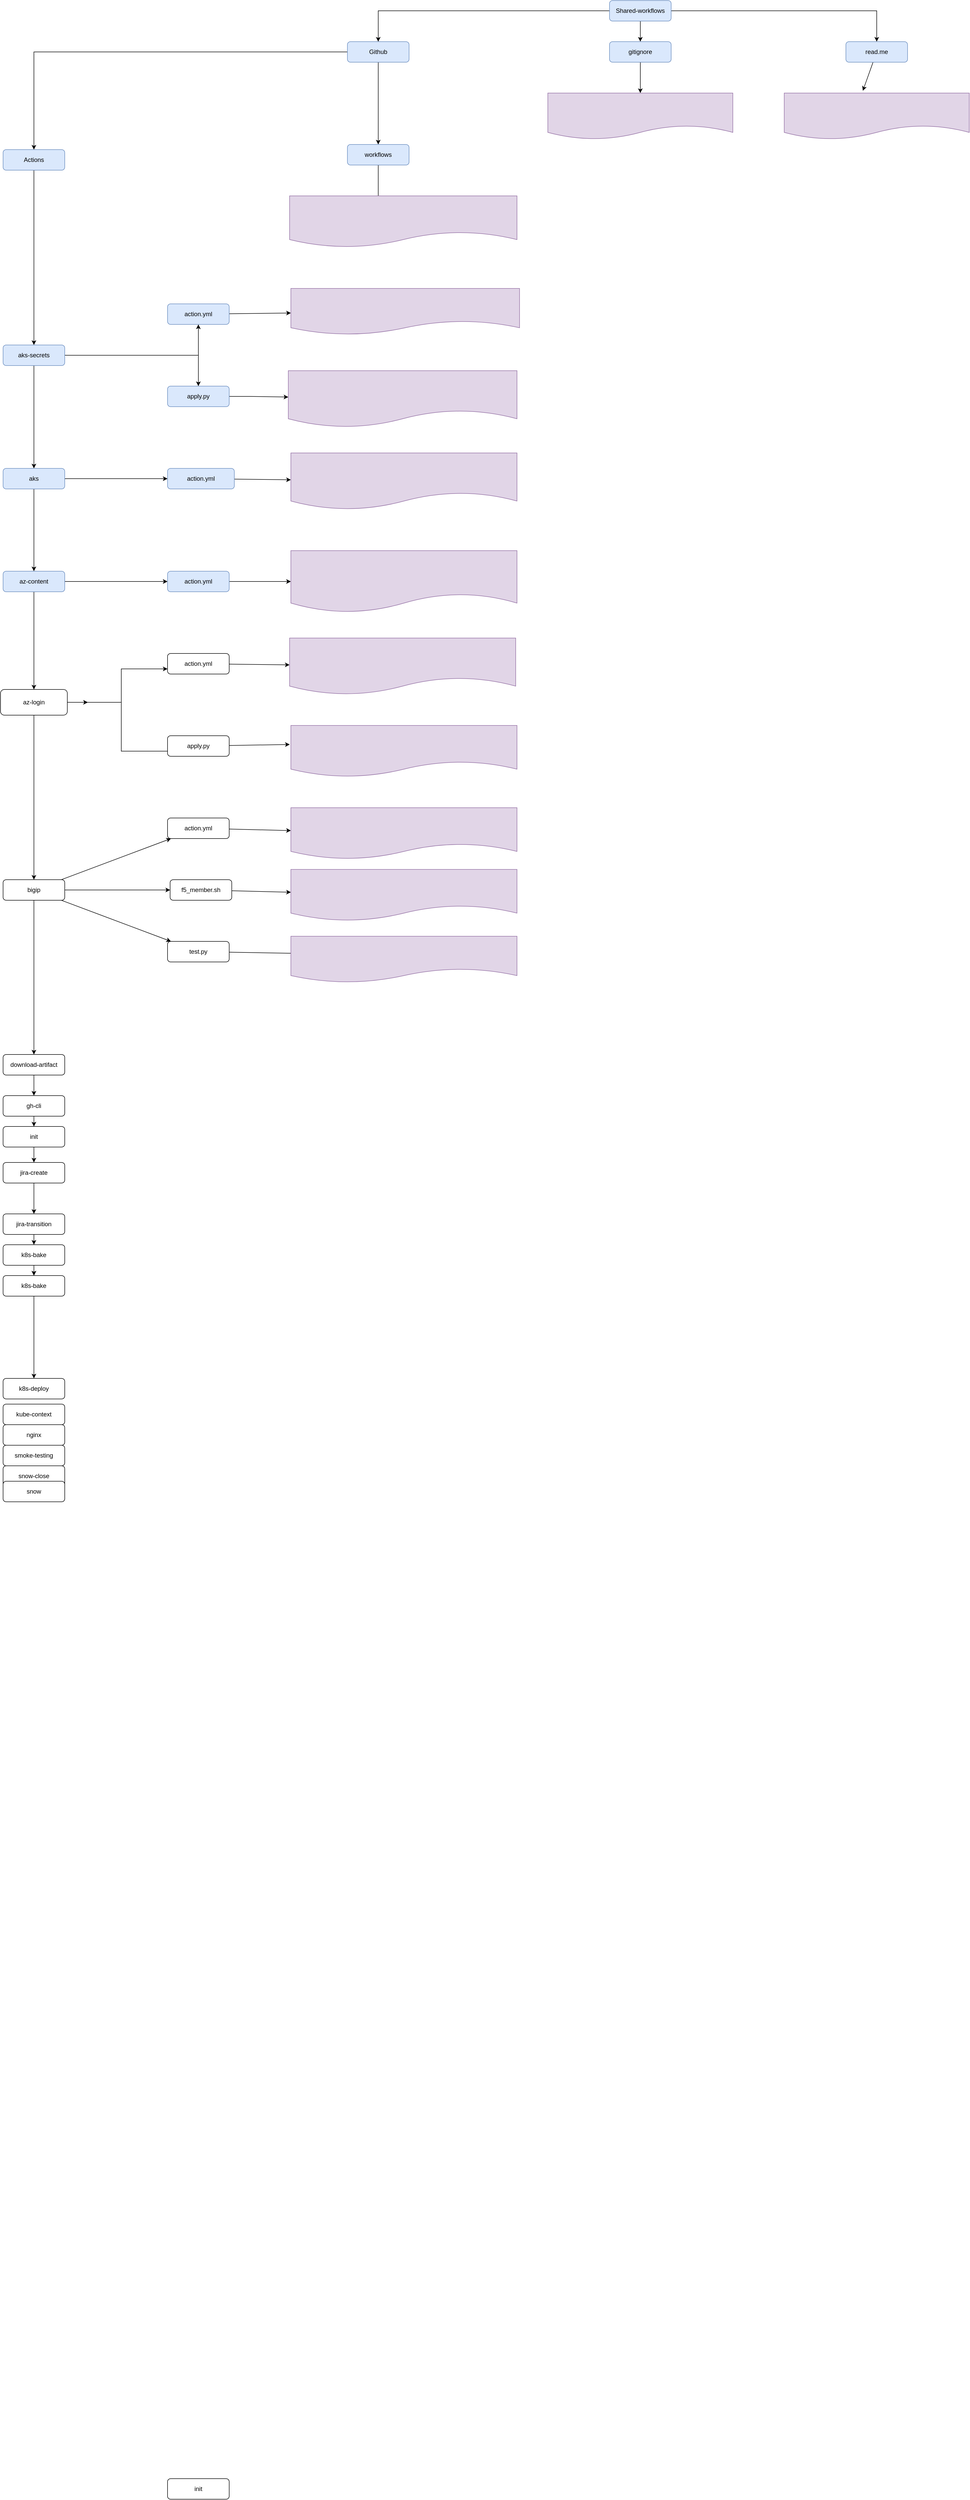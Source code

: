 <mxfile version="20.5.3" type="github">
  <diagram id="C5RBs43oDa-KdzZeNtuy" name="Page-1">
    <mxGraphModel dx="1371" dy="4034" grid="1" gridSize="10" guides="1" tooltips="1" connect="1" arrows="1" fold="1" page="1" pageScale="1" pageWidth="2339" pageHeight="3300" math="0" shadow="0">
      <root>
        <mxCell id="WIyWlLk6GJQsqaUBKTNV-0" />
        <mxCell id="WIyWlLk6GJQsqaUBKTNV-1" parent="WIyWlLk6GJQsqaUBKTNV-0" />
        <mxCell id="0Xy0scqHW2xPj2-DiVGG-118" value="" style="edgeStyle=orthogonalEdgeStyle;rounded=0;orthogonalLoop=1;jettySize=auto;html=1;" edge="1" parent="WIyWlLk6GJQsqaUBKTNV-1" source="0Xy0scqHW2xPj2-DiVGG-0" target="0Xy0scqHW2xPj2-DiVGG-21">
          <mxGeometry relative="1" as="geometry" />
        </mxCell>
        <mxCell id="0Xy0scqHW2xPj2-DiVGG-210" value="" style="edgeStyle=none;rounded=0;orthogonalLoop=1;jettySize=auto;html=1;fontColor=#000000;" edge="1" parent="WIyWlLk6GJQsqaUBKTNV-1" source="0Xy0scqHW2xPj2-DiVGG-0" target="0Xy0scqHW2xPj2-DiVGG-209">
          <mxGeometry relative="1" as="geometry" />
        </mxCell>
        <mxCell id="0Xy0scqHW2xPj2-DiVGG-0" value="&lt;font color=&quot;#000000&quot;&gt;Github&lt;/font&gt;" style="rounded=1;whiteSpace=wrap;html=1;fontSize=12;glass=0;strokeWidth=1;shadow=0;fillColor=#dae8fc;strokeColor=#6c8ebf;" vertex="1" parent="WIyWlLk6GJQsqaUBKTNV-1">
          <mxGeometry x="910" y="-190" width="120" height="40" as="geometry" />
        </mxCell>
        <mxCell id="0Xy0scqHW2xPj2-DiVGG-37" value="" style="edgeStyle=orthogonalEdgeStyle;rounded=0;orthogonalLoop=1;jettySize=auto;html=1;" edge="1" parent="WIyWlLk6GJQsqaUBKTNV-1" source="0Xy0scqHW2xPj2-DiVGG-20" target="0Xy0scqHW2xPj2-DiVGG-31">
          <mxGeometry relative="1" as="geometry" />
        </mxCell>
        <mxCell id="0Xy0scqHW2xPj2-DiVGG-93" value="" style="edgeStyle=orthogonalEdgeStyle;rounded=0;orthogonalLoop=1;jettySize=auto;html=1;" edge="1" parent="WIyWlLk6GJQsqaUBKTNV-1" source="0Xy0scqHW2xPj2-DiVGG-20" target="0Xy0scqHW2xPj2-DiVGG-92">
          <mxGeometry relative="1" as="geometry" />
        </mxCell>
        <mxCell id="0Xy0scqHW2xPj2-DiVGG-100" value="" style="edgeStyle=orthogonalEdgeStyle;rounded=0;orthogonalLoop=1;jettySize=auto;html=1;" edge="1" parent="WIyWlLk6GJQsqaUBKTNV-1" source="0Xy0scqHW2xPj2-DiVGG-20" target="0Xy0scqHW2xPj2-DiVGG-99">
          <mxGeometry relative="1" as="geometry" />
        </mxCell>
        <mxCell id="0Xy0scqHW2xPj2-DiVGG-20" value="&lt;font color=&quot;#000000&quot;&gt;aks-secrets&lt;/font&gt;" style="rounded=1;whiteSpace=wrap;html=1;fontSize=12;glass=0;strokeWidth=1;shadow=0;fillColor=#dae8fc;strokeColor=#6c8ebf;" vertex="1" parent="WIyWlLk6GJQsqaUBKTNV-1">
          <mxGeometry x="240" y="400" width="120" height="40" as="geometry" />
        </mxCell>
        <mxCell id="0Xy0scqHW2xPj2-DiVGG-119" value="" style="edgeStyle=orthogonalEdgeStyle;rounded=0;orthogonalLoop=1;jettySize=auto;html=1;" edge="1" parent="WIyWlLk6GJQsqaUBKTNV-1" source="0Xy0scqHW2xPj2-DiVGG-21" target="0Xy0scqHW2xPj2-DiVGG-20">
          <mxGeometry relative="1" as="geometry" />
        </mxCell>
        <mxCell id="0Xy0scqHW2xPj2-DiVGG-21" value="&lt;font color=&quot;#000000&quot;&gt;Actions&lt;/font&gt;" style="rounded=1;whiteSpace=wrap;html=1;fontSize=12;glass=0;strokeWidth=1;shadow=0;fillColor=#dae8fc;strokeColor=#6c8ebf;" vertex="1" parent="WIyWlLk6GJQsqaUBKTNV-1">
          <mxGeometry x="240" y="20" width="120" height="40" as="geometry" />
        </mxCell>
        <mxCell id="0Xy0scqHW2xPj2-DiVGG-41" value="" style="edgeStyle=orthogonalEdgeStyle;rounded=0;orthogonalLoop=1;jettySize=auto;html=1;" edge="1" parent="WIyWlLk6GJQsqaUBKTNV-1" source="0Xy0scqHW2xPj2-DiVGG-29" target="0Xy0scqHW2xPj2-DiVGG-40">
          <mxGeometry relative="1" as="geometry" />
        </mxCell>
        <mxCell id="0Xy0scqHW2xPj2-DiVGG-126" value="" style="edgeStyle=orthogonalEdgeStyle;rounded=0;orthogonalLoop=1;jettySize=auto;html=1;" edge="1" parent="WIyWlLk6GJQsqaUBKTNV-1" source="0Xy0scqHW2xPj2-DiVGG-29" target="0Xy0scqHW2xPj2-DiVGG-125">
          <mxGeometry relative="1" as="geometry" />
        </mxCell>
        <mxCell id="0Xy0scqHW2xPj2-DiVGG-29" value="&lt;font color=&quot;#000000&quot;&gt;az-content&lt;/font&gt;" style="rounded=1;whiteSpace=wrap;html=1;fontSize=12;glass=0;strokeWidth=1;shadow=0;strokeColor=#6c8ebf;fillColor=#dae8fc;" vertex="1" parent="WIyWlLk6GJQsqaUBKTNV-1">
          <mxGeometry x="240" y="840" width="120" height="40" as="geometry" />
        </mxCell>
        <mxCell id="0Xy0scqHW2xPj2-DiVGG-38" value="" style="edgeStyle=orthogonalEdgeStyle;rounded=0;orthogonalLoop=1;jettySize=auto;html=1;" edge="1" parent="WIyWlLk6GJQsqaUBKTNV-1" source="0Xy0scqHW2xPj2-DiVGG-31" target="0Xy0scqHW2xPj2-DiVGG-29">
          <mxGeometry relative="1" as="geometry" />
        </mxCell>
        <mxCell id="0Xy0scqHW2xPj2-DiVGG-121" value="" style="edgeStyle=orthogonalEdgeStyle;rounded=0;orthogonalLoop=1;jettySize=auto;html=1;" edge="1" parent="WIyWlLk6GJQsqaUBKTNV-1" source="0Xy0scqHW2xPj2-DiVGG-31" target="0Xy0scqHW2xPj2-DiVGG-120">
          <mxGeometry relative="1" as="geometry" />
        </mxCell>
        <mxCell id="0Xy0scqHW2xPj2-DiVGG-31" value="&lt;font color=&quot;#000000&quot;&gt;aks&lt;/font&gt;" style="rounded=1;whiteSpace=wrap;html=1;fontSize=12;glass=0;strokeWidth=1;shadow=0;fillColor=#dae8fc;strokeColor=#6c8ebf;" vertex="1" parent="WIyWlLk6GJQsqaUBKTNV-1">
          <mxGeometry x="240" y="640" width="120" height="40" as="geometry" />
        </mxCell>
        <mxCell id="0Xy0scqHW2xPj2-DiVGG-44" value="" style="edgeStyle=orthogonalEdgeStyle;rounded=0;orthogonalLoop=1;jettySize=auto;html=1;" edge="1" parent="WIyWlLk6GJQsqaUBKTNV-1" source="0Xy0scqHW2xPj2-DiVGG-40" target="0Xy0scqHW2xPj2-DiVGG-43">
          <mxGeometry relative="1" as="geometry" />
        </mxCell>
        <mxCell id="0Xy0scqHW2xPj2-DiVGG-178" style="edgeStyle=none;rounded=0;orthogonalLoop=1;jettySize=auto;html=1;fontColor=#000000;" edge="1" parent="WIyWlLk6GJQsqaUBKTNV-1" source="0Xy0scqHW2xPj2-DiVGG-40">
          <mxGeometry relative="1" as="geometry">
            <mxPoint x="405" y="1095" as="targetPoint" />
          </mxGeometry>
        </mxCell>
        <mxCell id="0Xy0scqHW2xPj2-DiVGG-183" style="edgeStyle=none;rounded=0;orthogonalLoop=1;jettySize=auto;html=1;entryX=0.083;entryY=0.75;entryDx=0;entryDy=0;entryPerimeter=0;fontColor=#000000;" edge="1" parent="WIyWlLk6GJQsqaUBKTNV-1" source="0Xy0scqHW2xPj2-DiVGG-40" target="0Xy0scqHW2xPj2-DiVGG-145">
          <mxGeometry relative="1" as="geometry">
            <Array as="points">
              <mxPoint x="470" y="1095" />
              <mxPoint x="470" y="1190" />
            </Array>
          </mxGeometry>
        </mxCell>
        <mxCell id="0Xy0scqHW2xPj2-DiVGG-40" value="az-login" style="rounded=1;whiteSpace=wrap;html=1;fontSize=12;glass=0;strokeWidth=1;shadow=0;" vertex="1" parent="WIyWlLk6GJQsqaUBKTNV-1">
          <mxGeometry x="235" y="1070" width="130" height="50" as="geometry" />
        </mxCell>
        <mxCell id="0Xy0scqHW2xPj2-DiVGG-48" value="" style="edgeStyle=orthogonalEdgeStyle;rounded=0;orthogonalLoop=1;jettySize=auto;html=1;" edge="1" parent="WIyWlLk6GJQsqaUBKTNV-1" source="0Xy0scqHW2xPj2-DiVGG-43" target="0Xy0scqHW2xPj2-DiVGG-47">
          <mxGeometry relative="1" as="geometry" />
        </mxCell>
        <mxCell id="0Xy0scqHW2xPj2-DiVGG-190" value="" style="edgeStyle=none;rounded=0;orthogonalLoop=1;jettySize=auto;html=1;fontColor=#000000;" edge="1" parent="WIyWlLk6GJQsqaUBKTNV-1" source="0Xy0scqHW2xPj2-DiVGG-43" target="0Xy0scqHW2xPj2-DiVGG-189">
          <mxGeometry relative="1" as="geometry" />
        </mxCell>
        <mxCell id="0Xy0scqHW2xPj2-DiVGG-192" value="" style="edgeStyle=none;rounded=0;orthogonalLoop=1;jettySize=auto;html=1;fontColor=#000000;" edge="1" parent="WIyWlLk6GJQsqaUBKTNV-1" source="0Xy0scqHW2xPj2-DiVGG-43" target="0Xy0scqHW2xPj2-DiVGG-191">
          <mxGeometry relative="1" as="geometry" />
        </mxCell>
        <mxCell id="0Xy0scqHW2xPj2-DiVGG-194" value="" style="edgeStyle=none;rounded=0;orthogonalLoop=1;jettySize=auto;html=1;fontColor=#000000;" edge="1" parent="WIyWlLk6GJQsqaUBKTNV-1" source="0Xy0scqHW2xPj2-DiVGG-43" target="0Xy0scqHW2xPj2-DiVGG-193">
          <mxGeometry relative="1" as="geometry" />
        </mxCell>
        <mxCell id="0Xy0scqHW2xPj2-DiVGG-43" value="bigip&lt;br&gt;" style="rounded=1;whiteSpace=wrap;html=1;fontSize=12;glass=0;strokeWidth=1;shadow=0;" vertex="1" parent="WIyWlLk6GJQsqaUBKTNV-1">
          <mxGeometry x="240" y="1440" width="120" height="40" as="geometry" />
        </mxCell>
        <mxCell id="0Xy0scqHW2xPj2-DiVGG-51" value="" style="edgeStyle=orthogonalEdgeStyle;rounded=0;orthogonalLoop=1;jettySize=auto;html=1;" edge="1" parent="WIyWlLk6GJQsqaUBKTNV-1" source="0Xy0scqHW2xPj2-DiVGG-47" target="0Xy0scqHW2xPj2-DiVGG-50">
          <mxGeometry relative="1" as="geometry" />
        </mxCell>
        <mxCell id="0Xy0scqHW2xPj2-DiVGG-47" value="download-artifact" style="rounded=1;whiteSpace=wrap;html=1;fontSize=12;glass=0;strokeWidth=1;shadow=0;" vertex="1" parent="WIyWlLk6GJQsqaUBKTNV-1">
          <mxGeometry x="240" y="1780" width="120" height="40" as="geometry" />
        </mxCell>
        <mxCell id="0Xy0scqHW2xPj2-DiVGG-53" value="" style="edgeStyle=orthogonalEdgeStyle;rounded=0;orthogonalLoop=1;jettySize=auto;html=1;" edge="1" parent="WIyWlLk6GJQsqaUBKTNV-1" source="0Xy0scqHW2xPj2-DiVGG-50" target="0Xy0scqHW2xPj2-DiVGG-52">
          <mxGeometry relative="1" as="geometry" />
        </mxCell>
        <mxCell id="0Xy0scqHW2xPj2-DiVGG-50" value="gh-cli" style="rounded=1;whiteSpace=wrap;html=1;fontSize=12;glass=0;strokeWidth=1;shadow=0;" vertex="1" parent="WIyWlLk6GJQsqaUBKTNV-1">
          <mxGeometry x="240" y="1860" width="120" height="40" as="geometry" />
        </mxCell>
        <mxCell id="0Xy0scqHW2xPj2-DiVGG-61" value="" style="edgeStyle=orthogonalEdgeStyle;rounded=0;orthogonalLoop=1;jettySize=auto;html=1;" edge="1" parent="WIyWlLk6GJQsqaUBKTNV-1" source="0Xy0scqHW2xPj2-DiVGG-52" target="0Xy0scqHW2xPj2-DiVGG-60">
          <mxGeometry relative="1" as="geometry" />
        </mxCell>
        <mxCell id="0Xy0scqHW2xPj2-DiVGG-52" value="init&lt;br&gt;" style="rounded=1;whiteSpace=wrap;html=1;fontSize=12;glass=0;strokeWidth=1;shadow=0;" vertex="1" parent="WIyWlLk6GJQsqaUBKTNV-1">
          <mxGeometry x="240" y="1920" width="120" height="40" as="geometry" />
        </mxCell>
        <mxCell id="0Xy0scqHW2xPj2-DiVGG-63" value="" style="edgeStyle=orthogonalEdgeStyle;rounded=0;orthogonalLoop=1;jettySize=auto;html=1;" edge="1" parent="WIyWlLk6GJQsqaUBKTNV-1" source="0Xy0scqHW2xPj2-DiVGG-60" target="0Xy0scqHW2xPj2-DiVGG-62">
          <mxGeometry relative="1" as="geometry" />
        </mxCell>
        <mxCell id="0Xy0scqHW2xPj2-DiVGG-60" value="jira-create&lt;br&gt;" style="rounded=1;whiteSpace=wrap;html=1;fontSize=12;glass=0;strokeWidth=1;shadow=0;" vertex="1" parent="WIyWlLk6GJQsqaUBKTNV-1">
          <mxGeometry x="240" y="1990" width="120" height="40" as="geometry" />
        </mxCell>
        <mxCell id="0Xy0scqHW2xPj2-DiVGG-67" value="" style="edgeStyle=orthogonalEdgeStyle;rounded=0;orthogonalLoop=1;jettySize=auto;html=1;" edge="1" parent="WIyWlLk6GJQsqaUBKTNV-1" source="0Xy0scqHW2xPj2-DiVGG-62" target="0Xy0scqHW2xPj2-DiVGG-66">
          <mxGeometry relative="1" as="geometry" />
        </mxCell>
        <mxCell id="0Xy0scqHW2xPj2-DiVGG-62" value="jira-transition&lt;br&gt;" style="rounded=1;whiteSpace=wrap;html=1;fontSize=12;glass=0;strokeWidth=1;shadow=0;" vertex="1" parent="WIyWlLk6GJQsqaUBKTNV-1">
          <mxGeometry x="240" y="2090" width="120" height="40" as="geometry" />
        </mxCell>
        <mxCell id="0Xy0scqHW2xPj2-DiVGG-70" value="" style="edgeStyle=orthogonalEdgeStyle;rounded=0;orthogonalLoop=1;jettySize=auto;html=1;" edge="1" parent="WIyWlLk6GJQsqaUBKTNV-1" source="0Xy0scqHW2xPj2-DiVGG-66" target="0Xy0scqHW2xPj2-DiVGG-69">
          <mxGeometry relative="1" as="geometry" />
        </mxCell>
        <mxCell id="0Xy0scqHW2xPj2-DiVGG-187" style="edgeStyle=none;rounded=0;orthogonalLoop=1;jettySize=auto;html=1;exitX=0.5;exitY=1;exitDx=0;exitDy=0;fontColor=#000000;" edge="1" parent="WIyWlLk6GJQsqaUBKTNV-1" source="0Xy0scqHW2xPj2-DiVGG-66" target="0Xy0scqHW2xPj2-DiVGG-69">
          <mxGeometry relative="1" as="geometry" />
        </mxCell>
        <mxCell id="0Xy0scqHW2xPj2-DiVGG-66" value="k8s-bake" style="rounded=1;whiteSpace=wrap;html=1;fontSize=12;glass=0;strokeWidth=1;shadow=0;" vertex="1" parent="WIyWlLk6GJQsqaUBKTNV-1">
          <mxGeometry x="240" y="2150" width="120" height="40" as="geometry" />
        </mxCell>
        <mxCell id="0Xy0scqHW2xPj2-DiVGG-72" value="" style="edgeStyle=orthogonalEdgeStyle;rounded=0;orthogonalLoop=1;jettySize=auto;html=1;" edge="1" parent="WIyWlLk6GJQsqaUBKTNV-1" source="0Xy0scqHW2xPj2-DiVGG-69" target="0Xy0scqHW2xPj2-DiVGG-71">
          <mxGeometry relative="1" as="geometry" />
        </mxCell>
        <mxCell id="0Xy0scqHW2xPj2-DiVGG-69" value="k8s-bake&lt;br&gt;" style="rounded=1;whiteSpace=wrap;html=1;fontSize=12;glass=0;strokeWidth=1;shadow=0;" vertex="1" parent="WIyWlLk6GJQsqaUBKTNV-1">
          <mxGeometry x="240" y="2210" width="120" height="40" as="geometry" />
        </mxCell>
        <mxCell id="0Xy0scqHW2xPj2-DiVGG-71" value="k8s-deploy&lt;br&gt;" style="rounded=1;whiteSpace=wrap;html=1;fontSize=12;glass=0;strokeWidth=1;shadow=0;" vertex="1" parent="WIyWlLk6GJQsqaUBKTNV-1">
          <mxGeometry x="240" y="2410" width="120" height="40" as="geometry" />
        </mxCell>
        <mxCell id="0Xy0scqHW2xPj2-DiVGG-76" value="" style="edgeStyle=orthogonalEdgeStyle;rounded=0;orthogonalLoop=1;jettySize=auto;html=1;" edge="1" parent="WIyWlLk6GJQsqaUBKTNV-1" source="0Xy0scqHW2xPj2-DiVGG-74" target="0Xy0scqHW2xPj2-DiVGG-75">
          <mxGeometry relative="1" as="geometry" />
        </mxCell>
        <mxCell id="0Xy0scqHW2xPj2-DiVGG-74" value="kube-context" style="rounded=1;whiteSpace=wrap;html=1;fontSize=12;glass=0;strokeWidth=1;shadow=0;" vertex="1" parent="WIyWlLk6GJQsqaUBKTNV-1">
          <mxGeometry x="240" y="2460" width="120" height="40" as="geometry" />
        </mxCell>
        <mxCell id="0Xy0scqHW2xPj2-DiVGG-78" value="" style="edgeStyle=orthogonalEdgeStyle;rounded=0;orthogonalLoop=1;jettySize=auto;html=1;" edge="1" parent="WIyWlLk6GJQsqaUBKTNV-1" source="0Xy0scqHW2xPj2-DiVGG-75" target="0Xy0scqHW2xPj2-DiVGG-77">
          <mxGeometry relative="1" as="geometry" />
        </mxCell>
        <mxCell id="0Xy0scqHW2xPj2-DiVGG-75" value="nginx" style="rounded=1;whiteSpace=wrap;html=1;fontSize=12;glass=0;strokeWidth=1;shadow=0;" vertex="1" parent="WIyWlLk6GJQsqaUBKTNV-1">
          <mxGeometry x="240" y="2500" width="120" height="40" as="geometry" />
        </mxCell>
        <mxCell id="0Xy0scqHW2xPj2-DiVGG-80" value="" style="edgeStyle=orthogonalEdgeStyle;rounded=0;orthogonalLoop=1;jettySize=auto;html=1;" edge="1" parent="WIyWlLk6GJQsqaUBKTNV-1" source="0Xy0scqHW2xPj2-DiVGG-77" target="0Xy0scqHW2xPj2-DiVGG-79">
          <mxGeometry relative="1" as="geometry" />
        </mxCell>
        <mxCell id="0Xy0scqHW2xPj2-DiVGG-77" value="smoke-testing" style="rounded=1;whiteSpace=wrap;html=1;fontSize=12;glass=0;strokeWidth=1;shadow=0;" vertex="1" parent="WIyWlLk6GJQsqaUBKTNV-1">
          <mxGeometry x="240" y="2540" width="120" height="40" as="geometry" />
        </mxCell>
        <mxCell id="0Xy0scqHW2xPj2-DiVGG-83" value="" style="edgeStyle=orthogonalEdgeStyle;rounded=0;orthogonalLoop=1;jettySize=auto;html=1;" edge="1" parent="WIyWlLk6GJQsqaUBKTNV-1" source="0Xy0scqHW2xPj2-DiVGG-79" target="0Xy0scqHW2xPj2-DiVGG-82">
          <mxGeometry relative="1" as="geometry" />
        </mxCell>
        <mxCell id="0Xy0scqHW2xPj2-DiVGG-79" value="snow-close" style="rounded=1;whiteSpace=wrap;html=1;fontSize=12;glass=0;strokeWidth=1;shadow=0;" vertex="1" parent="WIyWlLk6GJQsqaUBKTNV-1">
          <mxGeometry x="240" y="2580" width="120" height="40" as="geometry" />
        </mxCell>
        <mxCell id="0Xy0scqHW2xPj2-DiVGG-81" value="init&lt;br&gt;" style="rounded=1;whiteSpace=wrap;html=1;fontSize=12;glass=0;strokeWidth=1;shadow=0;" vertex="1" parent="WIyWlLk6GJQsqaUBKTNV-1">
          <mxGeometry x="560" y="4550" width="120" height="40" as="geometry" />
        </mxCell>
        <mxCell id="0Xy0scqHW2xPj2-DiVGG-82" value="snow&lt;br&gt;" style="rounded=1;whiteSpace=wrap;html=1;fontSize=12;glass=0;strokeWidth=1;shadow=0;" vertex="1" parent="WIyWlLk6GJQsqaUBKTNV-1">
          <mxGeometry x="240" y="2610" width="120" height="40" as="geometry" />
        </mxCell>
        <mxCell id="0Xy0scqHW2xPj2-DiVGG-117" value="" style="edgeStyle=orthogonalEdgeStyle;rounded=0;orthogonalLoop=1;jettySize=auto;html=1;" edge="1" parent="WIyWlLk6GJQsqaUBKTNV-1" source="0Xy0scqHW2xPj2-DiVGG-90" target="0Xy0scqHW2xPj2-DiVGG-0">
          <mxGeometry relative="1" as="geometry" />
        </mxCell>
        <mxCell id="0Xy0scqHW2xPj2-DiVGG-206" value="" style="edgeStyle=none;rounded=0;orthogonalLoop=1;jettySize=auto;html=1;fontColor=#000000;" edge="1" parent="WIyWlLk6GJQsqaUBKTNV-1" source="0Xy0scqHW2xPj2-DiVGG-90" target="0Xy0scqHW2xPj2-DiVGG-205">
          <mxGeometry relative="1" as="geometry" />
        </mxCell>
        <mxCell id="0Xy0scqHW2xPj2-DiVGG-208" value="" style="edgeStyle=none;rounded=0;orthogonalLoop=1;jettySize=auto;html=1;fontColor=#000000;" edge="1" parent="WIyWlLk6GJQsqaUBKTNV-1" source="0Xy0scqHW2xPj2-DiVGG-90" target="0Xy0scqHW2xPj2-DiVGG-207">
          <mxGeometry relative="1" as="geometry">
            <Array as="points">
              <mxPoint x="1940" y="-250" />
            </Array>
          </mxGeometry>
        </mxCell>
        <mxCell id="0Xy0scqHW2xPj2-DiVGG-90" value="&lt;font color=&quot;#000000&quot;&gt;Shared-workflows&lt;/font&gt;" style="rounded=1;whiteSpace=wrap;html=1;fontSize=12;glass=0;strokeWidth=1;shadow=0;fillColor=#dae8fc;strokeColor=#6c8ebf;" vertex="1" parent="WIyWlLk6GJQsqaUBKTNV-1">
          <mxGeometry x="1420" y="-270" width="120" height="40" as="geometry" />
        </mxCell>
        <mxCell id="0Xy0scqHW2xPj2-DiVGG-164" value="" style="edgeStyle=none;rounded=0;orthogonalLoop=1;jettySize=auto;html=1;fontColor=#000000;" edge="1" parent="WIyWlLk6GJQsqaUBKTNV-1" source="0Xy0scqHW2xPj2-DiVGG-92" target="0Xy0scqHW2xPj2-DiVGG-163">
          <mxGeometry relative="1" as="geometry" />
        </mxCell>
        <mxCell id="0Xy0scqHW2xPj2-DiVGG-92" value="&lt;font color=&quot;#000000&quot;&gt;action.yml&lt;/font&gt;" style="rounded=1;whiteSpace=wrap;html=1;fontSize=12;glass=0;strokeWidth=1;shadow=0;fillColor=#dae8fc;strokeColor=#6c8ebf;" vertex="1" parent="WIyWlLk6GJQsqaUBKTNV-1">
          <mxGeometry x="560" y="320" width="120" height="40" as="geometry" />
        </mxCell>
        <mxCell id="0Xy0scqHW2xPj2-DiVGG-162" value="" style="edgeStyle=none;rounded=0;orthogonalLoop=1;jettySize=auto;html=1;fontColor=#000000;" edge="1" parent="WIyWlLk6GJQsqaUBKTNV-1" source="0Xy0scqHW2xPj2-DiVGG-99" target="0Xy0scqHW2xPj2-DiVGG-161">
          <mxGeometry relative="1" as="geometry">
            <Array as="points">
              <mxPoint x="720" y="500" />
            </Array>
          </mxGeometry>
        </mxCell>
        <mxCell id="0Xy0scqHW2xPj2-DiVGG-99" value="&lt;font color=&quot;#000000&quot;&gt;apply.py&lt;/font&gt;" style="rounded=1;whiteSpace=wrap;html=1;fontSize=12;glass=0;strokeWidth=1;shadow=0;fillColor=#dae8fc;strokeColor=#6c8ebf;" vertex="1" parent="WIyWlLk6GJQsqaUBKTNV-1">
          <mxGeometry x="560" y="480" width="120" height="40" as="geometry" />
        </mxCell>
        <mxCell id="0Xy0scqHW2xPj2-DiVGG-111" style="edgeStyle=orthogonalEdgeStyle;rounded=0;orthogonalLoop=1;jettySize=auto;html=1;exitX=0.25;exitY=1;exitDx=0;exitDy=0;" edge="1" parent="WIyWlLk6GJQsqaUBKTNV-1" source="0Xy0scqHW2xPj2-DiVGG-92" target="0Xy0scqHW2xPj2-DiVGG-92">
          <mxGeometry relative="1" as="geometry">
            <Array as="points">
              <mxPoint x="620" y="360" />
              <mxPoint x="620" y="360" />
            </Array>
          </mxGeometry>
        </mxCell>
        <mxCell id="0Xy0scqHW2xPj2-DiVGG-169" value="" style="edgeStyle=none;rounded=0;orthogonalLoop=1;jettySize=auto;html=1;fontColor=#000000;" edge="1" parent="WIyWlLk6GJQsqaUBKTNV-1" source="0Xy0scqHW2xPj2-DiVGG-120" target="0Xy0scqHW2xPj2-DiVGG-168">
          <mxGeometry relative="1" as="geometry" />
        </mxCell>
        <mxCell id="0Xy0scqHW2xPj2-DiVGG-120" value="&lt;font color=&quot;#000000&quot;&gt;action.yml&lt;/font&gt;" style="rounded=1;whiteSpace=wrap;html=1;fontSize=12;glass=0;strokeWidth=1;shadow=0;fillColor=#dae8fc;strokeColor=#6c8ebf;" vertex="1" parent="WIyWlLk6GJQsqaUBKTNV-1">
          <mxGeometry x="560" y="640" width="130" height="40" as="geometry" />
        </mxCell>
        <mxCell id="0Xy0scqHW2xPj2-DiVGG-171" value="" style="edgeStyle=none;rounded=0;orthogonalLoop=1;jettySize=auto;html=1;fontColor=#000000;" edge="1" parent="WIyWlLk6GJQsqaUBKTNV-1" source="0Xy0scqHW2xPj2-DiVGG-125" target="0Xy0scqHW2xPj2-DiVGG-170">
          <mxGeometry relative="1" as="geometry" />
        </mxCell>
        <mxCell id="0Xy0scqHW2xPj2-DiVGG-125" value="&lt;font color=&quot;#000000&quot;&gt;action.yml&lt;/font&gt;" style="rounded=1;whiteSpace=wrap;html=1;fontSize=12;glass=0;strokeWidth=1;shadow=0;fillColor=#dae8fc;strokeColor=#6c8ebf;" vertex="1" parent="WIyWlLk6GJQsqaUBKTNV-1">
          <mxGeometry x="560" y="840" width="120" height="40" as="geometry" />
        </mxCell>
        <mxCell id="0Xy0scqHW2xPj2-DiVGG-173" value="" style="edgeStyle=none;rounded=0;orthogonalLoop=1;jettySize=auto;html=1;fontColor=#000000;" edge="1" parent="WIyWlLk6GJQsqaUBKTNV-1" source="0Xy0scqHW2xPj2-DiVGG-143" target="0Xy0scqHW2xPj2-DiVGG-172">
          <mxGeometry relative="1" as="geometry" />
        </mxCell>
        <mxCell id="0Xy0scqHW2xPj2-DiVGG-143" value="action.yml" style="rounded=1;whiteSpace=wrap;html=1;fontSize=12;glass=0;strokeWidth=1;shadow=0;" vertex="1" parent="WIyWlLk6GJQsqaUBKTNV-1">
          <mxGeometry x="560" y="1000" width="120" height="40" as="geometry" />
        </mxCell>
        <mxCell id="0Xy0scqHW2xPj2-DiVGG-186" style="edgeStyle=none;rounded=0;orthogonalLoop=1;jettySize=auto;html=1;entryX=-0.005;entryY=0.37;entryDx=0;entryDy=0;entryPerimeter=0;fontColor=#000000;" edge="1" parent="WIyWlLk6GJQsqaUBKTNV-1" source="0Xy0scqHW2xPj2-DiVGG-145" target="0Xy0scqHW2xPj2-DiVGG-185">
          <mxGeometry relative="1" as="geometry" />
        </mxCell>
        <mxCell id="0Xy0scqHW2xPj2-DiVGG-145" value="apply.py&lt;br&gt;" style="rounded=1;whiteSpace=wrap;html=1;fontSize=12;glass=0;strokeWidth=1;shadow=0;" vertex="1" parent="WIyWlLk6GJQsqaUBKTNV-1">
          <mxGeometry x="560" y="1160" width="120" height="40" as="geometry" />
        </mxCell>
        <mxCell id="0Xy0scqHW2xPj2-DiVGG-146" style="edgeStyle=orthogonalEdgeStyle;rounded=0;orthogonalLoop=1;jettySize=auto;html=1;exitX=0.25;exitY=1;exitDx=0;exitDy=0;" edge="1" source="0Xy0scqHW2xPj2-DiVGG-143" target="0Xy0scqHW2xPj2-DiVGG-143" parent="WIyWlLk6GJQsqaUBKTNV-1">
          <mxGeometry relative="1" as="geometry">
            <Array as="points">
              <mxPoint x="620" y="1040" />
              <mxPoint x="620" y="1040" />
            </Array>
          </mxGeometry>
        </mxCell>
        <mxCell id="0Xy0scqHW2xPj2-DiVGG-157" value="" style="edgeStyle=elbowEdgeStyle;elbow=horizontal;endArrow=classic;html=1;rounded=0;exitX=1;exitY=0.5;exitDx=0;exitDy=0;entryX=0;entryY=0.75;entryDx=0;entryDy=0;" edge="1" parent="WIyWlLk6GJQsqaUBKTNV-1" source="0Xy0scqHW2xPj2-DiVGG-40" target="0Xy0scqHW2xPj2-DiVGG-143">
          <mxGeometry width="50" height="50" relative="1" as="geometry">
            <mxPoint x="450" y="1090" as="sourcePoint" />
            <mxPoint x="500" y="1040" as="targetPoint" />
            <Array as="points">
              <mxPoint x="470" y="1100" />
              <mxPoint x="470" y="1070" />
              <mxPoint x="470" y="1070" />
            </Array>
          </mxGeometry>
        </mxCell>
        <mxCell id="0Xy0scqHW2xPj2-DiVGG-161" value="" style="shape=document;whiteSpace=wrap;html=1;boundedLbl=1;fillColor=#e1d5e7;strokeColor=#9673a6;rounded=1;glass=0;strokeWidth=1;shadow=0;labelBackgroundColor=#;" vertex="1" parent="WIyWlLk6GJQsqaUBKTNV-1">
          <mxGeometry x="795" y="450" width="445" height="110" as="geometry" />
        </mxCell>
        <mxCell id="0Xy0scqHW2xPj2-DiVGG-163" value="" style="shape=document;whiteSpace=wrap;html=1;boundedLbl=1;fillColor=#e1d5e7;strokeColor=#9673a6;rounded=1;glass=0;strokeWidth=1;shadow=0;labelBackgroundColor=#;" vertex="1" parent="WIyWlLk6GJQsqaUBKTNV-1">
          <mxGeometry x="800" y="290" width="445" height="90" as="geometry" />
        </mxCell>
        <mxCell id="0Xy0scqHW2xPj2-DiVGG-166" style="edgeStyle=none;rounded=0;orthogonalLoop=1;jettySize=auto;html=1;exitX=0.5;exitY=0;exitDx=0;exitDy=0;fontColor=#000000;" edge="1" parent="WIyWlLk6GJQsqaUBKTNV-1" source="0Xy0scqHW2xPj2-DiVGG-163" target="0Xy0scqHW2xPj2-DiVGG-163">
          <mxGeometry relative="1" as="geometry" />
        </mxCell>
        <mxCell id="0Xy0scqHW2xPj2-DiVGG-168" value="" style="shape=document;whiteSpace=wrap;html=1;boundedLbl=1;fillColor=#e1d5e7;strokeColor=#9673a6;rounded=1;glass=0;strokeWidth=1;shadow=0;labelBackgroundColor=#;" vertex="1" parent="WIyWlLk6GJQsqaUBKTNV-1">
          <mxGeometry x="800" y="610" width="440" height="110" as="geometry" />
        </mxCell>
        <mxCell id="0Xy0scqHW2xPj2-DiVGG-170" value="" style="shape=document;whiteSpace=wrap;html=1;boundedLbl=1;rounded=1;glass=0;strokeWidth=1;shadow=0;labelBackgroundColor=#;fillColor=#e1d5e7;strokeColor=#9673a6;" vertex="1" parent="WIyWlLk6GJQsqaUBKTNV-1">
          <mxGeometry x="800" y="800" width="440" height="120" as="geometry" />
        </mxCell>
        <mxCell id="0Xy0scqHW2xPj2-DiVGG-172" value="" style="shape=document;whiteSpace=wrap;html=1;boundedLbl=1;rounded=1;glass=0;strokeWidth=1;shadow=0;labelBackgroundColor=#;strokeColor=#9673a6;fillColor=#e1d5e7;" vertex="1" parent="WIyWlLk6GJQsqaUBKTNV-1">
          <mxGeometry x="797.5" y="970" width="440" height="110" as="geometry" />
        </mxCell>
        <mxCell id="0Xy0scqHW2xPj2-DiVGG-185" value="" style="shape=document;whiteSpace=wrap;html=1;boundedLbl=1;rounded=1;glass=0;strokeWidth=1;shadow=0;labelBackgroundColor=#;strokeColor=#9673a6;fillColor=#e1d5e7;" vertex="1" parent="WIyWlLk6GJQsqaUBKTNV-1">
          <mxGeometry x="800" y="1140" width="440" height="100" as="geometry" />
        </mxCell>
        <mxCell id="0Xy0scqHW2xPj2-DiVGG-197" value="" style="edgeStyle=none;rounded=0;orthogonalLoop=1;jettySize=auto;html=1;fontColor=#000000;" edge="1" parent="WIyWlLk6GJQsqaUBKTNV-1" source="0Xy0scqHW2xPj2-DiVGG-189" target="0Xy0scqHW2xPj2-DiVGG-196">
          <mxGeometry relative="1" as="geometry" />
        </mxCell>
        <mxCell id="0Xy0scqHW2xPj2-DiVGG-189" value="action.yml" style="rounded=1;whiteSpace=wrap;html=1;fontSize=12;glass=0;strokeWidth=1;shadow=0;" vertex="1" parent="WIyWlLk6GJQsqaUBKTNV-1">
          <mxGeometry x="560" y="1320" width="120" height="40" as="geometry" />
        </mxCell>
        <mxCell id="0Xy0scqHW2xPj2-DiVGG-202" value="" style="edgeStyle=none;rounded=0;orthogonalLoop=1;jettySize=auto;html=1;fontColor=#000000;entryX=0.083;entryY=0.375;entryDx=0;entryDy=0;entryPerimeter=0;" edge="1" parent="WIyWlLk6GJQsqaUBKTNV-1" source="0Xy0scqHW2xPj2-DiVGG-191" target="0Xy0scqHW2xPj2-DiVGG-200">
          <mxGeometry relative="1" as="geometry">
            <mxPoint x="760" y="1580" as="targetPoint" />
          </mxGeometry>
        </mxCell>
        <mxCell id="0Xy0scqHW2xPj2-DiVGG-191" value="test.py" style="rounded=1;whiteSpace=wrap;html=1;fontSize=12;glass=0;strokeWidth=1;shadow=0;" vertex="1" parent="WIyWlLk6GJQsqaUBKTNV-1">
          <mxGeometry x="560" y="1560" width="120" height="40" as="geometry" />
        </mxCell>
        <mxCell id="0Xy0scqHW2xPj2-DiVGG-199" value="" style="edgeStyle=none;rounded=0;orthogonalLoop=1;jettySize=auto;html=1;fontColor=#000000;" edge="1" parent="WIyWlLk6GJQsqaUBKTNV-1" source="0Xy0scqHW2xPj2-DiVGG-193" target="0Xy0scqHW2xPj2-DiVGG-198">
          <mxGeometry relative="1" as="geometry" />
        </mxCell>
        <mxCell id="0Xy0scqHW2xPj2-DiVGG-193" value="f5_member.sh" style="rounded=1;whiteSpace=wrap;html=1;fontSize=12;glass=0;strokeWidth=1;shadow=0;" vertex="1" parent="WIyWlLk6GJQsqaUBKTNV-1">
          <mxGeometry x="565" y="1440" width="120" height="40" as="geometry" />
        </mxCell>
        <mxCell id="0Xy0scqHW2xPj2-DiVGG-196" value="" style="shape=document;whiteSpace=wrap;html=1;boundedLbl=1;rounded=1;glass=0;strokeWidth=1;shadow=0;fillColor=#e1d5e7;strokeColor=#9673a6;" vertex="1" parent="WIyWlLk6GJQsqaUBKTNV-1">
          <mxGeometry x="800" y="1300" width="440" height="100" as="geometry" />
        </mxCell>
        <mxCell id="0Xy0scqHW2xPj2-DiVGG-198" value="" style="shape=document;whiteSpace=wrap;html=1;boundedLbl=1;rounded=1;glass=0;strokeWidth=1;shadow=0;fillColor=#e1d5e7;strokeColor=#9673a6;" vertex="1" parent="WIyWlLk6GJQsqaUBKTNV-1">
          <mxGeometry x="800" y="1420" width="440" height="100" as="geometry" />
        </mxCell>
        <mxCell id="0Xy0scqHW2xPj2-DiVGG-200" value="" style="shape=document;whiteSpace=wrap;html=1;boundedLbl=1;rounded=1;glass=0;strokeWidth=1;shadow=0;labelBackgroundColor=#;strokeColor=#9673a6;fillColor=#e1d5e7;" vertex="1" parent="WIyWlLk6GJQsqaUBKTNV-1">
          <mxGeometry x="800" y="1550" width="440" height="90" as="geometry" />
        </mxCell>
        <mxCell id="0Xy0scqHW2xPj2-DiVGG-214" value="" style="edgeStyle=none;rounded=0;orthogonalLoop=1;jettySize=auto;html=1;fontColor=#000000;" edge="1" parent="WIyWlLk6GJQsqaUBKTNV-1" source="0Xy0scqHW2xPj2-DiVGG-205" target="0Xy0scqHW2xPj2-DiVGG-213">
          <mxGeometry relative="1" as="geometry" />
        </mxCell>
        <mxCell id="0Xy0scqHW2xPj2-DiVGG-205" value="&lt;font color=&quot;#000000&quot;&gt;gitignore&lt;/font&gt;" style="rounded=1;whiteSpace=wrap;html=1;fontSize=12;glass=0;strokeWidth=1;shadow=0;fillColor=#dae8fc;strokeColor=#6c8ebf;" vertex="1" parent="WIyWlLk6GJQsqaUBKTNV-1">
          <mxGeometry x="1420" y="-190" width="120" height="40" as="geometry" />
        </mxCell>
        <mxCell id="0Xy0scqHW2xPj2-DiVGG-216" style="edgeStyle=none;rounded=0;orthogonalLoop=1;jettySize=auto;html=1;entryX=0.425;entryY=-0.05;entryDx=0;entryDy=0;entryPerimeter=0;fontColor=#000000;" edge="1" parent="WIyWlLk6GJQsqaUBKTNV-1" source="0Xy0scqHW2xPj2-DiVGG-207" target="0Xy0scqHW2xPj2-DiVGG-215">
          <mxGeometry relative="1" as="geometry" />
        </mxCell>
        <mxCell id="0Xy0scqHW2xPj2-DiVGG-207" value="&lt;font color=&quot;#000000&quot;&gt;read.me&lt;/font&gt;" style="rounded=1;whiteSpace=wrap;html=1;fontSize=12;glass=0;strokeWidth=1;shadow=0;fillColor=#dae8fc;strokeColor=#6c8ebf;" vertex="1" parent="WIyWlLk6GJQsqaUBKTNV-1">
          <mxGeometry x="1880" y="-190" width="120" height="40" as="geometry" />
        </mxCell>
        <mxCell id="0Xy0scqHW2xPj2-DiVGG-212" value="" style="edgeStyle=none;rounded=0;orthogonalLoop=1;jettySize=auto;html=1;fontColor=#000000;" edge="1" parent="WIyWlLk6GJQsqaUBKTNV-1" source="0Xy0scqHW2xPj2-DiVGG-209">
          <mxGeometry relative="1" as="geometry">
            <mxPoint x="980" y="130" as="targetPoint" />
            <Array as="points">
              <mxPoint x="970" y="120" />
            </Array>
          </mxGeometry>
        </mxCell>
        <mxCell id="0Xy0scqHW2xPj2-DiVGG-209" value="&lt;font color=&quot;#000000&quot;&gt;workflows&lt;br&gt;&lt;/font&gt;" style="rounded=1;whiteSpace=wrap;html=1;fontSize=12;glass=0;strokeWidth=1;shadow=0;fillColor=#dae8fc;strokeColor=#6c8ebf;" vertex="1" parent="WIyWlLk6GJQsqaUBKTNV-1">
          <mxGeometry x="910" y="10" width="120" height="40" as="geometry" />
        </mxCell>
        <mxCell id="0Xy0scqHW2xPj2-DiVGG-211" value="" style="shape=document;whiteSpace=wrap;html=1;boundedLbl=1;fillColor=#e1d5e7;strokeColor=#9673a6;rounded=1;glass=0;strokeWidth=1;shadow=0;" vertex="1" parent="WIyWlLk6GJQsqaUBKTNV-1">
          <mxGeometry x="797.5" y="110" width="442.5" height="100" as="geometry" />
        </mxCell>
        <mxCell id="0Xy0scqHW2xPj2-DiVGG-213" value="" style="shape=document;whiteSpace=wrap;html=1;boundedLbl=1;fillColor=#e1d5e7;strokeColor=#9673a6;rounded=1;glass=0;strokeWidth=1;shadow=0;fontColor=#000000;" vertex="1" parent="WIyWlLk6GJQsqaUBKTNV-1">
          <mxGeometry x="1300" y="-90" width="360" height="90" as="geometry" />
        </mxCell>
        <mxCell id="0Xy0scqHW2xPj2-DiVGG-215" value="" style="shape=document;whiteSpace=wrap;html=1;boundedLbl=1;fillColor=#e1d5e7;strokeColor=#9673a6;rounded=1;glass=0;strokeWidth=1;shadow=0;labelBackgroundColor=#;" vertex="1" parent="WIyWlLk6GJQsqaUBKTNV-1">
          <mxGeometry x="1760" y="-90" width="360" height="90" as="geometry" />
        </mxCell>
      </root>
    </mxGraphModel>
  </diagram>
</mxfile>
